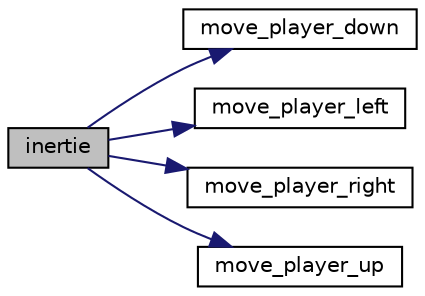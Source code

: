 digraph "inertie"
{
 // LATEX_PDF_SIZE
  edge [fontname="Helvetica",fontsize="10",labelfontname="Helvetica",labelfontsize="10"];
  node [fontname="Helvetica",fontsize="10",shape=record];
  rankdir="LR";
  Node1 [label="inertie",height=0.2,width=0.4,color="black", fillcolor="grey75", style="filled", fontcolor="black",tooltip="Function that make inertie to the player."];
  Node1 -> Node2 [color="midnightblue",fontsize="10",style="solid",fontname="Helvetica"];
  Node2 [label="move_player_down",height=0.2,width=0.4,color="black", fillcolor="white", style="filled",URL="$player__controller_8c.html#a2b2c40c3536d5891e3407efbd72b0772",tooltip="Function that move the player to the bottom."];
  Node1 -> Node3 [color="midnightblue",fontsize="10",style="solid",fontname="Helvetica"];
  Node3 [label="move_player_left",height=0.2,width=0.4,color="black", fillcolor="white", style="filled",URL="$player__controller_8c.html#aa263a1cf3651d448f2ca86aec9604459",tooltip="Function that move the player to the left."];
  Node1 -> Node4 [color="midnightblue",fontsize="10",style="solid",fontname="Helvetica"];
  Node4 [label="move_player_right",height=0.2,width=0.4,color="black", fillcolor="white", style="filled",URL="$player__controller_8c.html#a18bcc4dac04fe247ff08506d51facaab",tooltip="Function that move the player to the right."];
  Node1 -> Node5 [color="midnightblue",fontsize="10",style="solid",fontname="Helvetica"];
  Node5 [label="move_player_up",height=0.2,width=0.4,color="black", fillcolor="white", style="filled",URL="$player__controller_8c.html#aa21a690be5aff36ed3a4a98bea0213b2",tooltip="Function that move the player to the top."];
}
